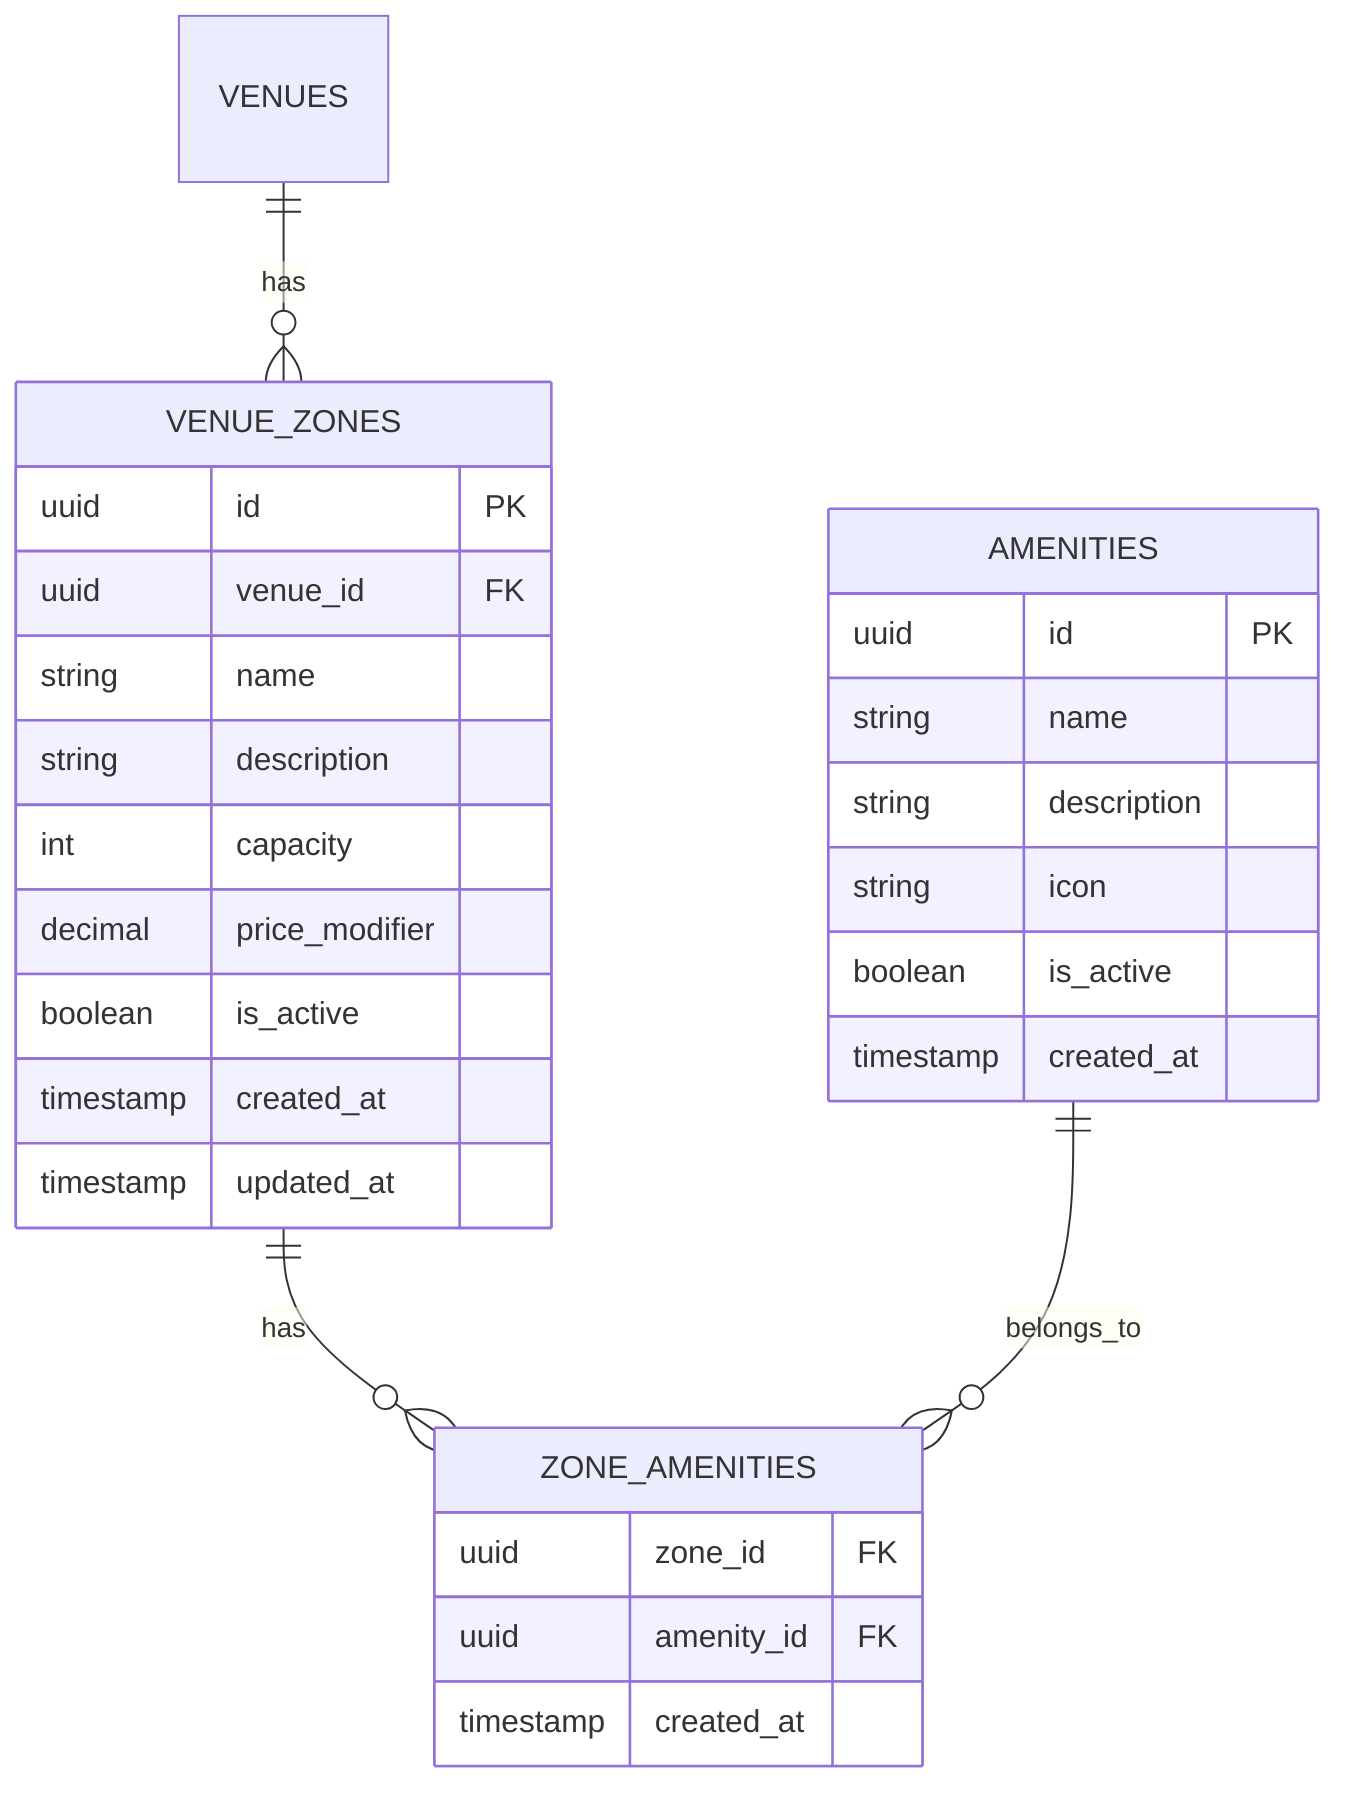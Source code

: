 erDiagram
    VENUES ||--o{ VENUE_ZONES : has
    VENUE_ZONES ||--o{ ZONE_AMENITIES : has
    AMENITIES ||--o{ ZONE_AMENITIES : belongs_to

    VENUE_ZONES {
        uuid id PK
        uuid venue_id FK
        string name
        string description
        int capacity
        decimal price_modifier
        boolean is_active
        timestamp created_at
        timestamp updated_at
    }

    AMENITIES {
        uuid id PK
        string name
        string description
        string icon
        boolean is_active
        timestamp created_at
    }

    ZONE_AMENITIES {
        uuid zone_id FK
        uuid amenity_id FK
        timestamp created_at
    }